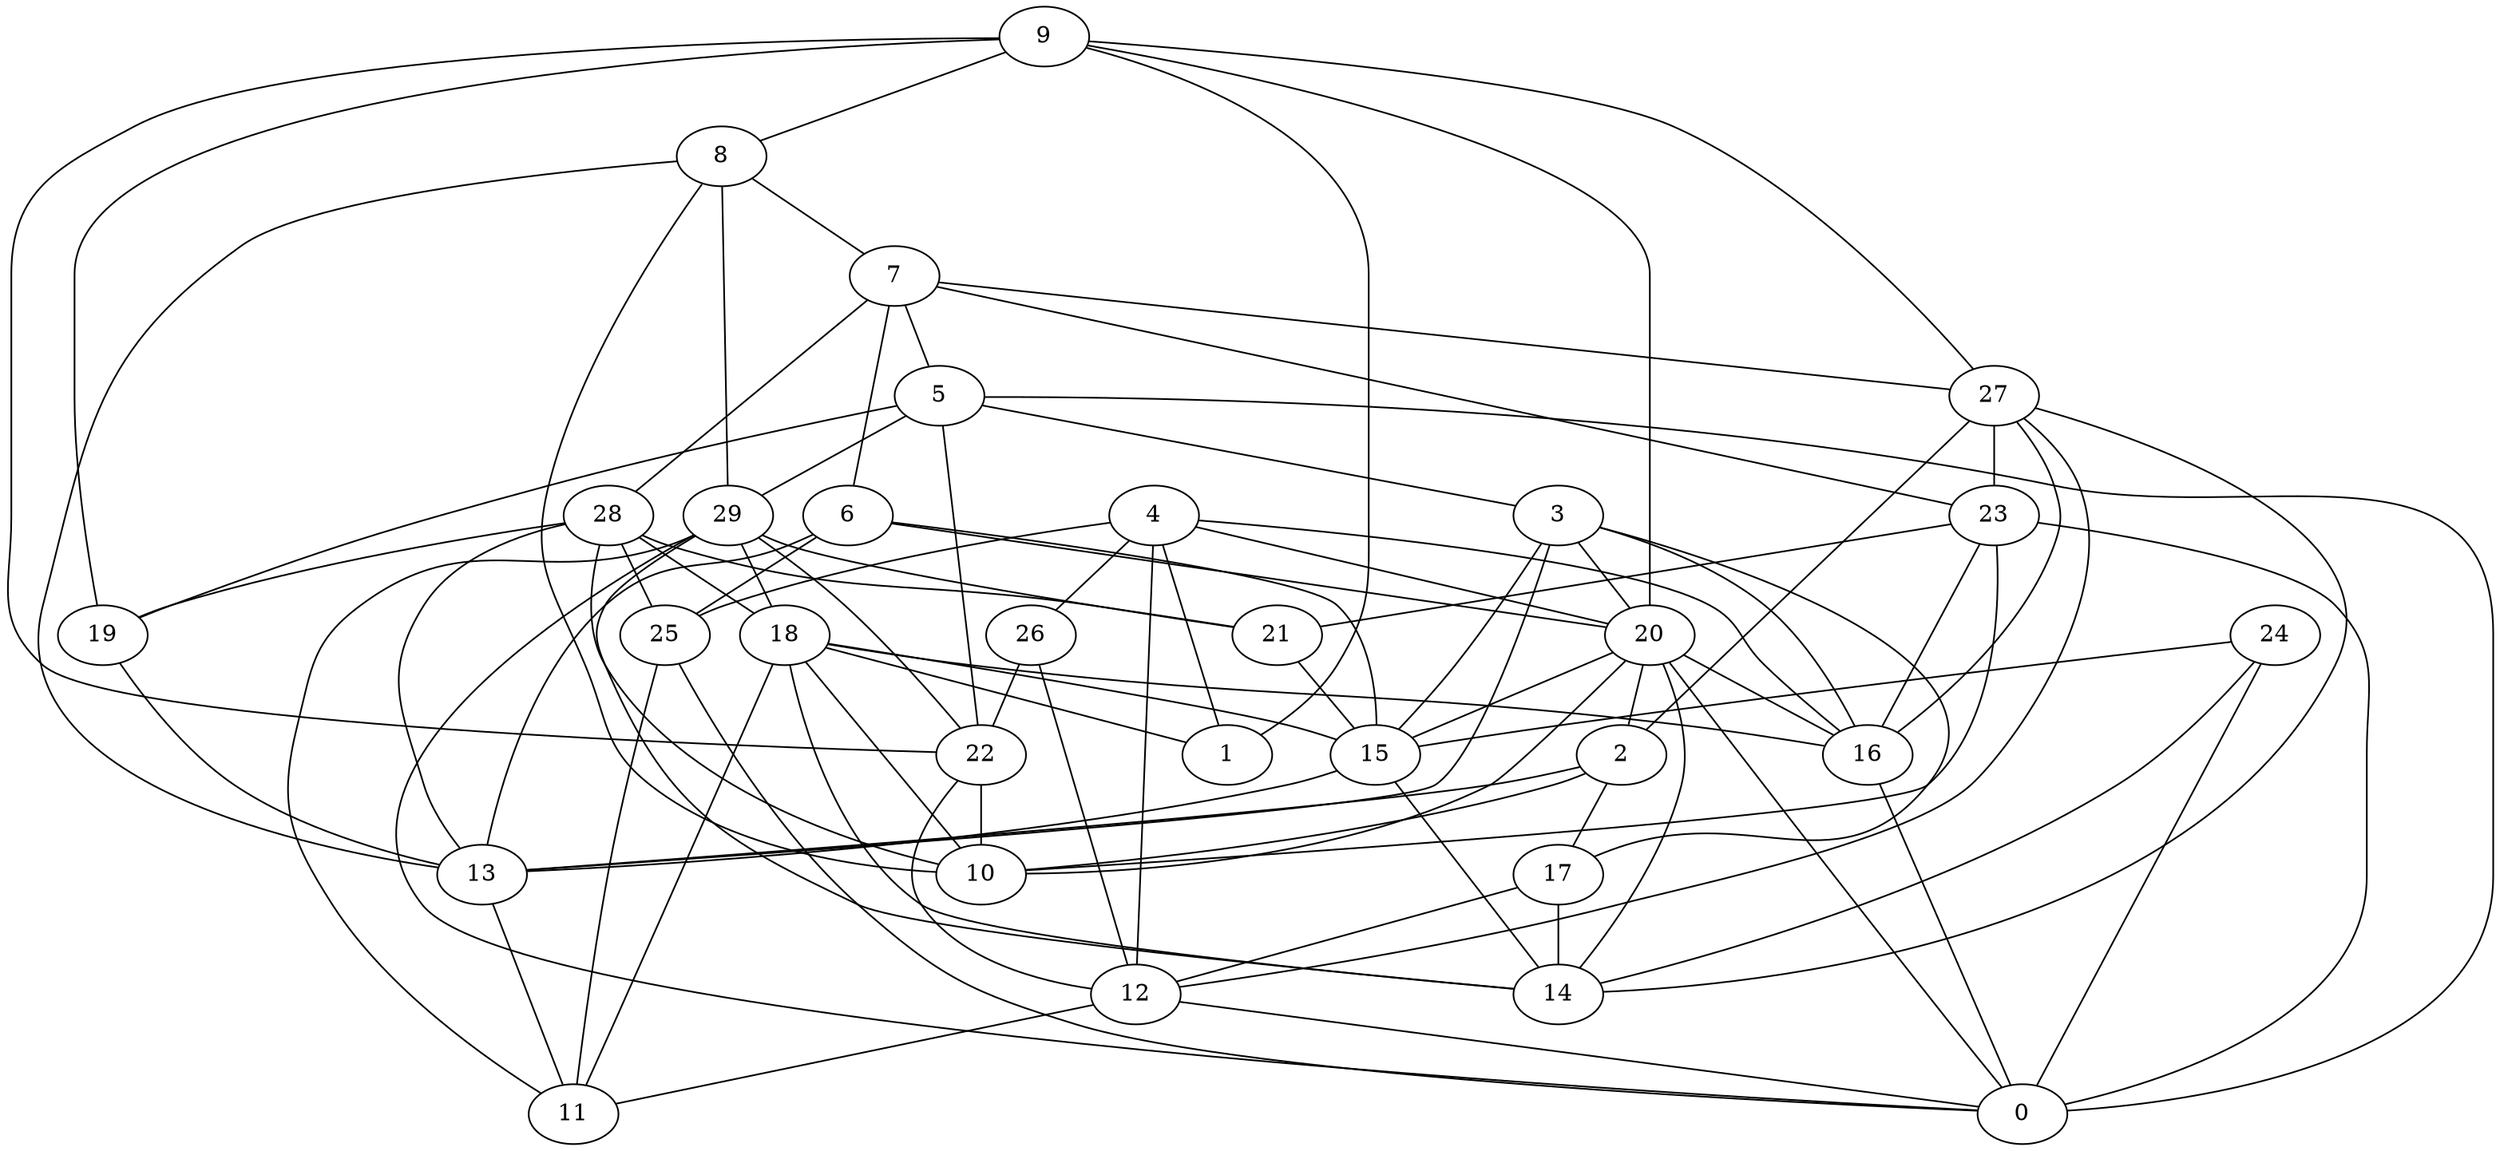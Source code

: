 digraph GG_graph {

subgraph G_graph {
edge [color = black]
"18" -> "11" [dir = none]
"18" -> "16" [dir = none]
"18" -> "1" [dir = none]
"18" -> "10" [dir = none]
"18" -> "15" [dir = none]
"18" -> "14" [dir = none]
"24" -> "15" [dir = none]
"24" -> "0" [dir = none]
"24" -> "14" [dir = none]
"20" -> "14" [dir = none]
"20" -> "16" [dir = none]
"20" -> "0" [dir = none]
"20" -> "15" [dir = none]
"20" -> "2" [dir = none]
"29" -> "18" [dir = none]
"29" -> "14" [dir = none]
"29" -> "21" [dir = none]
"29" -> "11" [dir = none]
"29" -> "0" [dir = none]
"29" -> "22" [dir = none]
"15" -> "13" [dir = none]
"15" -> "14" [dir = none]
"13" -> "11" [dir = none]
"27" -> "12" [dir = none]
"27" -> "2" [dir = none]
"27" -> "14" [dir = none]
"27" -> "23" [dir = none]
"27" -> "16" [dir = none]
"28" -> "25" [dir = none]
"28" -> "18" [dir = none]
"28" -> "13" [dir = none]
"28" -> "21" [dir = none]
"28" -> "10" [dir = none]
"28" -> "19" [dir = none]
"7" -> "28" [dir = none]
"7" -> "27" [dir = none]
"7" -> "5" [dir = none]
"7" -> "23" [dir = none]
"7" -> "6" [dir = none]
"26" -> "12" [dir = none]
"26" -> "22" [dir = none]
"16" -> "0" [dir = none]
"19" -> "13" [dir = none]
"3" -> "20" [dir = none]
"3" -> "16" [dir = none]
"3" -> "13" [dir = none]
"3" -> "15" [dir = none]
"6" -> "20" [dir = none]
"6" -> "15" [dir = none]
"6" -> "13" [dir = none]
"6" -> "25" [dir = none]
"12" -> "11" [dir = none]
"12" -> "0" [dir = none]
"4" -> "1" [dir = none]
"4" -> "25" [dir = none]
"4" -> "20" [dir = none]
"4" -> "16" [dir = none]
"4" -> "26" [dir = none]
"4" -> "12" [dir = none]
"22" -> "12" [dir = none]
"22" -> "10" [dir = none]
"17" -> "12" [dir = none]
"17" -> "14" [dir = none]
"9" -> "22" [dir = none]
"9" -> "8" [dir = none]
"9" -> "19" [dir = none]
"9" -> "27" [dir = none]
"9" -> "20" [dir = none]
"9" -> "1" [dir = none]
"5" -> "22" [dir = none]
"5" -> "3" [dir = none]
"5" -> "0" [dir = none]
"5" -> "29" [dir = none]
"5" -> "19" [dir = none]
"21" -> "15" [dir = none]
"23" -> "16" [dir = none]
"23" -> "21" [dir = none]
"23" -> "0" [dir = none]
"23" -> "10" [dir = none]
"2" -> "17" [dir = none]
"2" -> "13" [dir = none]
"2" -> "10" [dir = none]
"25" -> "0" [dir = none]
"8" -> "13" [dir = none]
"8" -> "7" [dir = none]
"8" -> "29" [dir = none]
"8" -> "10" [dir = none]
"3" -> "17" [dir = none]
"20" -> "10" [dir = none]
"25" -> "11" [dir = none]
}

}
